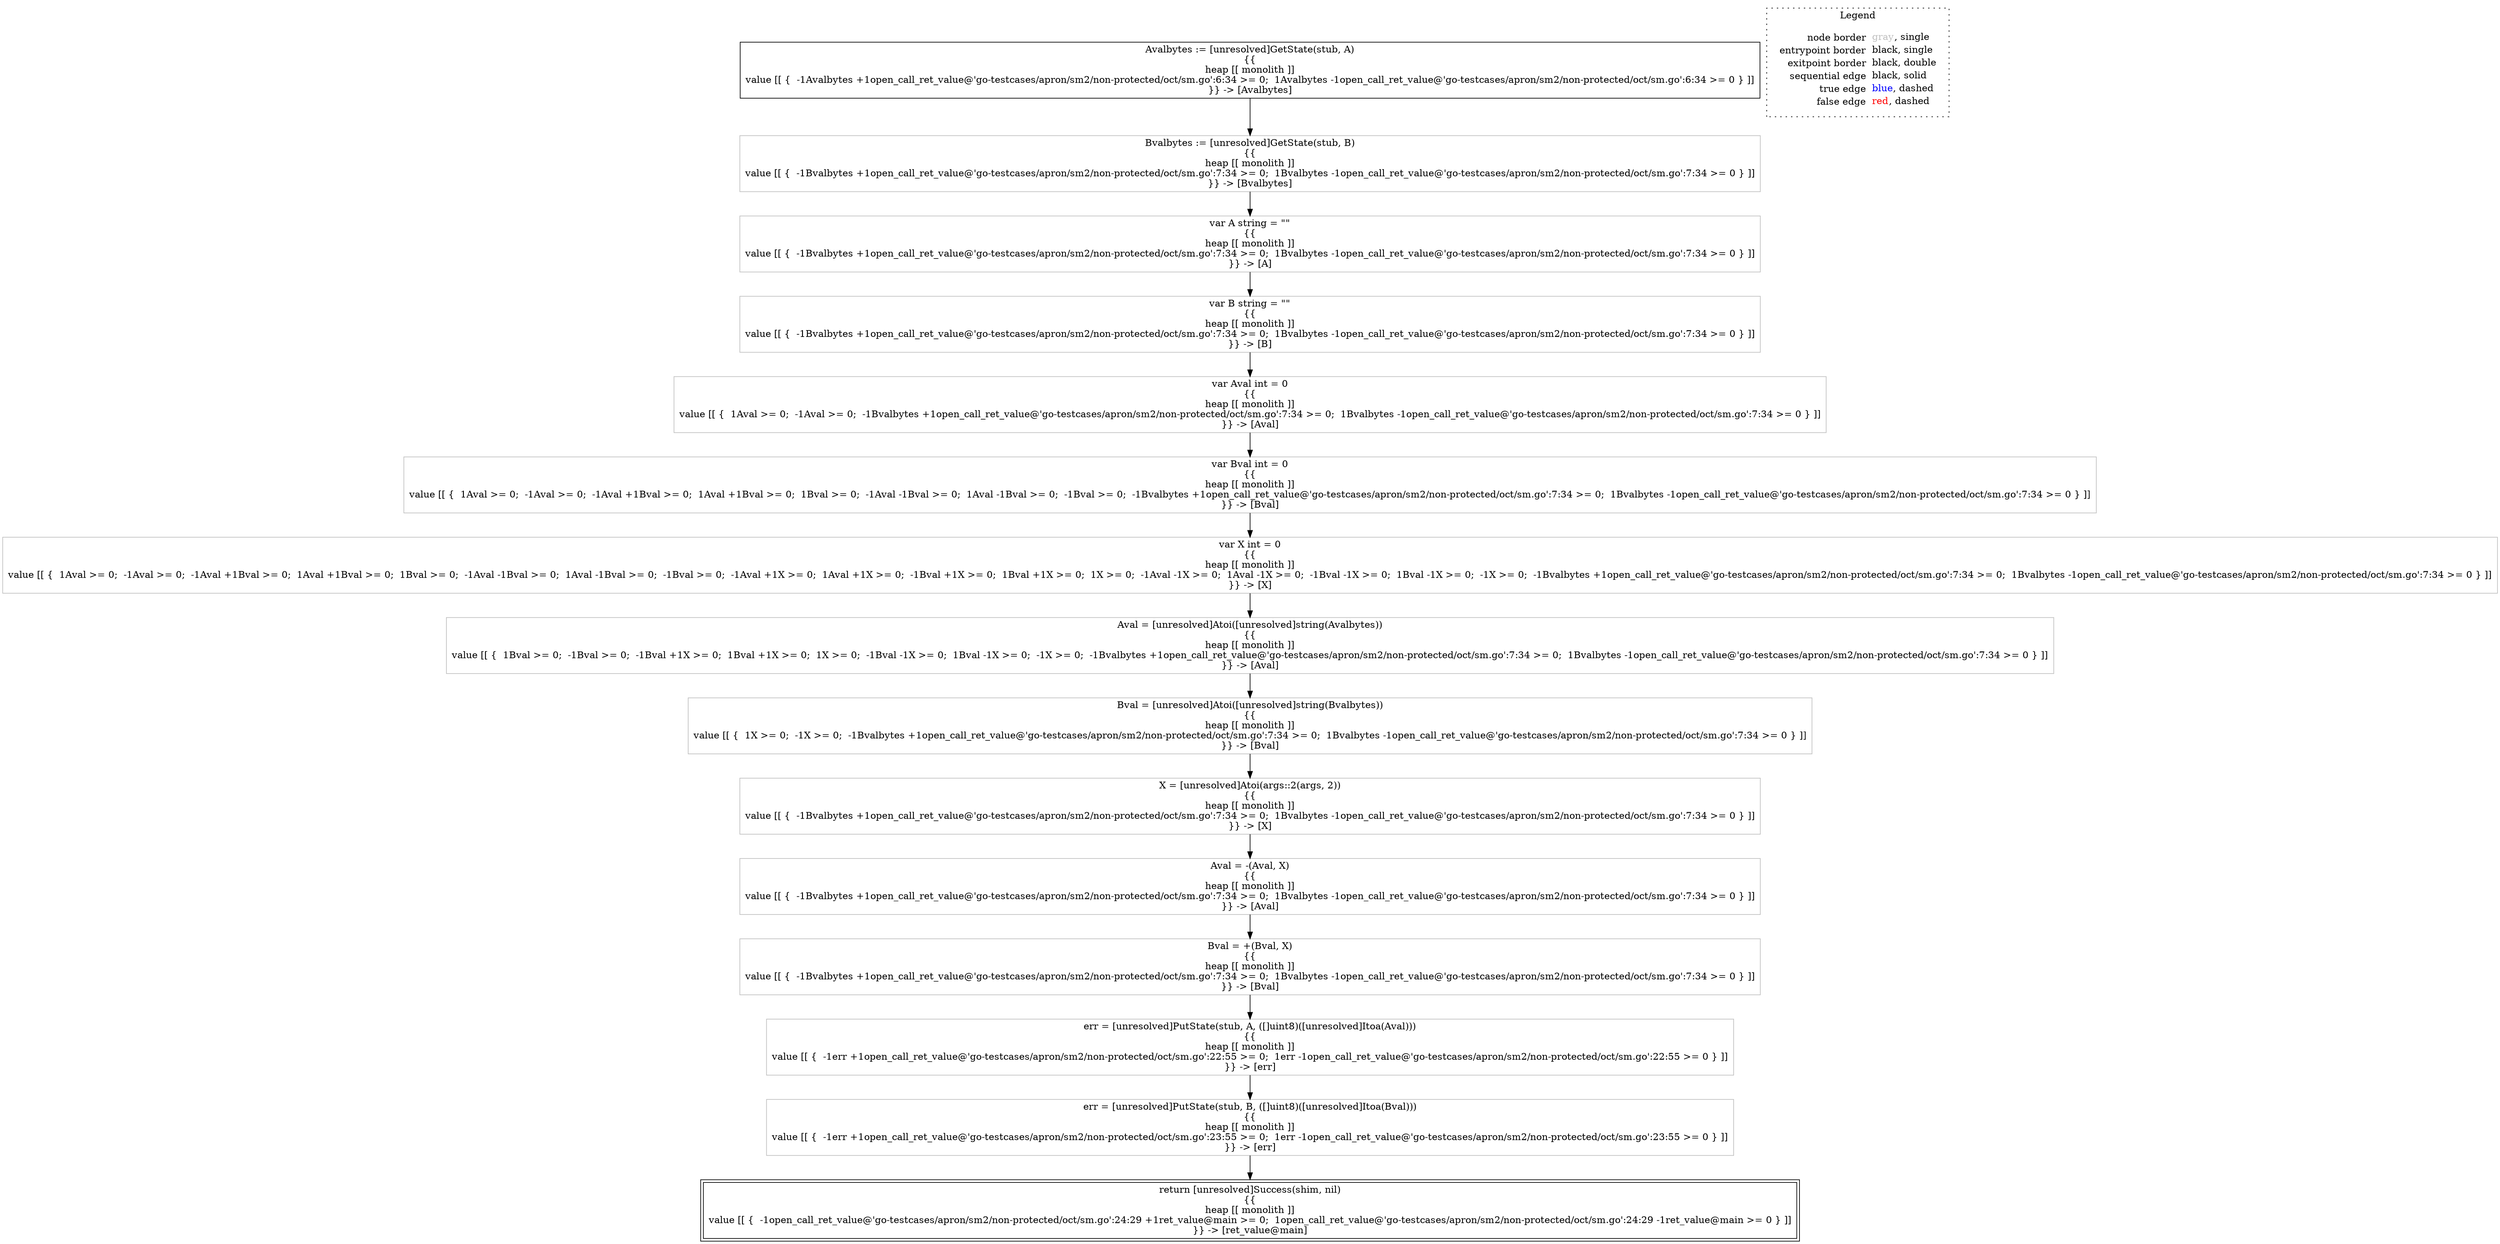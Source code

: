 digraph {
	"node0" [shape="rect",color="black",label=<Avalbytes := [unresolved]GetState(stub, A)<BR/>{{<BR/>heap [[ monolith ]]<BR/>value [[ {  -1Avalbytes +1open_call_ret_value@'go-testcases/apron/sm2/non-protected/oct/sm.go':6:34 &gt;= 0;  1Avalbytes -1open_call_ret_value@'go-testcases/apron/sm2/non-protected/oct/sm.go':6:34 &gt;= 0 } ]]<BR/>}} -&gt; [Avalbytes]>];
	"node1" [shape="rect",color="gray",label=<var A string = &quot;&quot;<BR/>{{<BR/>heap [[ monolith ]]<BR/>value [[ {  -1Bvalbytes +1open_call_ret_value@'go-testcases/apron/sm2/non-protected/oct/sm.go':7:34 &gt;= 0;  1Bvalbytes -1open_call_ret_value@'go-testcases/apron/sm2/non-protected/oct/sm.go':7:34 &gt;= 0 } ]]<BR/>}} -&gt; [A]>];
	"node2" [shape="rect",color="gray",label=<err = [unresolved]PutState(stub, A, ([]uint8)([unresolved]Itoa(Aval)))<BR/>{{<BR/>heap [[ monolith ]]<BR/>value [[ {  -1err +1open_call_ret_value@'go-testcases/apron/sm2/non-protected/oct/sm.go':22:55 &gt;= 0;  1err -1open_call_ret_value@'go-testcases/apron/sm2/non-protected/oct/sm.go':22:55 &gt;= 0 } ]]<BR/>}} -&gt; [err]>];
	"node3" [shape="rect",color="gray",label=<Bval = +(Bval, X)<BR/>{{<BR/>heap [[ monolith ]]<BR/>value [[ {  -1Bvalbytes +1open_call_ret_value@'go-testcases/apron/sm2/non-protected/oct/sm.go':7:34 &gt;= 0;  1Bvalbytes -1open_call_ret_value@'go-testcases/apron/sm2/non-protected/oct/sm.go':7:34 &gt;= 0 } ]]<BR/>}} -&gt; [Bval]>];
	"node4" [shape="rect",color="gray",label=<err = [unresolved]PutState(stub, B, ([]uint8)([unresolved]Itoa(Bval)))<BR/>{{<BR/>heap [[ monolith ]]<BR/>value [[ {  -1err +1open_call_ret_value@'go-testcases/apron/sm2/non-protected/oct/sm.go':23:55 &gt;= 0;  1err -1open_call_ret_value@'go-testcases/apron/sm2/non-protected/oct/sm.go':23:55 &gt;= 0 } ]]<BR/>}} -&gt; [err]>];
	"node5" [shape="rect",color="gray",label=<var Aval int = 0<BR/>{{<BR/>heap [[ monolith ]]<BR/>value [[ {  1Aval &gt;= 0;  -1Aval &gt;= 0;  -1Bvalbytes +1open_call_ret_value@'go-testcases/apron/sm2/non-protected/oct/sm.go':7:34 &gt;= 0;  1Bvalbytes -1open_call_ret_value@'go-testcases/apron/sm2/non-protected/oct/sm.go':7:34 &gt;= 0 } ]]<BR/>}} -&gt; [Aval]>];
	"node6" [shape="rect",color="gray",label=<Aval = -(Aval, X)<BR/>{{<BR/>heap [[ monolith ]]<BR/>value [[ {  -1Bvalbytes +1open_call_ret_value@'go-testcases/apron/sm2/non-protected/oct/sm.go':7:34 &gt;= 0;  1Bvalbytes -1open_call_ret_value@'go-testcases/apron/sm2/non-protected/oct/sm.go':7:34 &gt;= 0 } ]]<BR/>}} -&gt; [Aval]>];
	"node7" [shape="rect",color="gray",label=<Aval = [unresolved]Atoi([unresolved]string(Avalbytes))<BR/>{{<BR/>heap [[ monolith ]]<BR/>value [[ {  1Bval &gt;= 0;  -1Bval &gt;= 0;  -1Bval +1X &gt;= 0;  1Bval +1X &gt;= 0;  1X &gt;= 0;  -1Bval -1X &gt;= 0;  1Bval -1X &gt;= 0;  -1X &gt;= 0;  -1Bvalbytes +1open_call_ret_value@'go-testcases/apron/sm2/non-protected/oct/sm.go':7:34 &gt;= 0;  1Bvalbytes -1open_call_ret_value@'go-testcases/apron/sm2/non-protected/oct/sm.go':7:34 &gt;= 0 } ]]<BR/>}} -&gt; [Aval]>];
	"node8" [shape="rect",color="black",peripheries="2",label=<return [unresolved]Success(shim, nil)<BR/>{{<BR/>heap [[ monolith ]]<BR/>value [[ {  -1open_call_ret_value@'go-testcases/apron/sm2/non-protected/oct/sm.go':24:29 +1ret_value@main &gt;= 0;  1open_call_ret_value@'go-testcases/apron/sm2/non-protected/oct/sm.go':24:29 -1ret_value@main &gt;= 0 } ]]<BR/>}} -&gt; [ret_value@main]>];
	"node9" [shape="rect",color="gray",label=<var Bval int = 0<BR/>{{<BR/>heap [[ monolith ]]<BR/>value [[ {  1Aval &gt;= 0;  -1Aval &gt;= 0;  -1Aval +1Bval &gt;= 0;  1Aval +1Bval &gt;= 0;  1Bval &gt;= 0;  -1Aval -1Bval &gt;= 0;  1Aval -1Bval &gt;= 0;  -1Bval &gt;= 0;  -1Bvalbytes +1open_call_ret_value@'go-testcases/apron/sm2/non-protected/oct/sm.go':7:34 &gt;= 0;  1Bvalbytes -1open_call_ret_value@'go-testcases/apron/sm2/non-protected/oct/sm.go':7:34 &gt;= 0 } ]]<BR/>}} -&gt; [Bval]>];
	"node10" [shape="rect",color="gray",label=<Bval = [unresolved]Atoi([unresolved]string(Bvalbytes))<BR/>{{<BR/>heap [[ monolith ]]<BR/>value [[ {  1X &gt;= 0;  -1X &gt;= 0;  -1Bvalbytes +1open_call_ret_value@'go-testcases/apron/sm2/non-protected/oct/sm.go':7:34 &gt;= 0;  1Bvalbytes -1open_call_ret_value@'go-testcases/apron/sm2/non-protected/oct/sm.go':7:34 &gt;= 0 } ]]<BR/>}} -&gt; [Bval]>];
	"node11" [shape="rect",color="gray",label=<X = [unresolved]Atoi(args::2(args, 2))<BR/>{{<BR/>heap [[ monolith ]]<BR/>value [[ {  -1Bvalbytes +1open_call_ret_value@'go-testcases/apron/sm2/non-protected/oct/sm.go':7:34 &gt;= 0;  1Bvalbytes -1open_call_ret_value@'go-testcases/apron/sm2/non-protected/oct/sm.go':7:34 &gt;= 0 } ]]<BR/>}} -&gt; [X]>];
	"node12" [shape="rect",color="gray",label=<var X int = 0<BR/>{{<BR/>heap [[ monolith ]]<BR/>value [[ {  1Aval &gt;= 0;  -1Aval &gt;= 0;  -1Aval +1Bval &gt;= 0;  1Aval +1Bval &gt;= 0;  1Bval &gt;= 0;  -1Aval -1Bval &gt;= 0;  1Aval -1Bval &gt;= 0;  -1Bval &gt;= 0;  -1Aval +1X &gt;= 0;  1Aval +1X &gt;= 0;  -1Bval +1X &gt;= 0;  1Bval +1X &gt;= 0;  1X &gt;= 0;  -1Aval -1X &gt;= 0;  1Aval -1X &gt;= 0;  -1Bval -1X &gt;= 0;  1Bval -1X &gt;= 0;  -1X &gt;= 0;  -1Bvalbytes +1open_call_ret_value@'go-testcases/apron/sm2/non-protected/oct/sm.go':7:34 &gt;= 0;  1Bvalbytes -1open_call_ret_value@'go-testcases/apron/sm2/non-protected/oct/sm.go':7:34 &gt;= 0 } ]]<BR/>}} -&gt; [X]>];
	"node13" [shape="rect",color="gray",label=<var B string = &quot;&quot;<BR/>{{<BR/>heap [[ monolith ]]<BR/>value [[ {  -1Bvalbytes +1open_call_ret_value@'go-testcases/apron/sm2/non-protected/oct/sm.go':7:34 &gt;= 0;  1Bvalbytes -1open_call_ret_value@'go-testcases/apron/sm2/non-protected/oct/sm.go':7:34 &gt;= 0 } ]]<BR/>}} -&gt; [B]>];
	"node14" [shape="rect",color="gray",label=<Bvalbytes := [unresolved]GetState(stub, B)<BR/>{{<BR/>heap [[ monolith ]]<BR/>value [[ {  -1Bvalbytes +1open_call_ret_value@'go-testcases/apron/sm2/non-protected/oct/sm.go':7:34 &gt;= 0;  1Bvalbytes -1open_call_ret_value@'go-testcases/apron/sm2/non-protected/oct/sm.go':7:34 &gt;= 0 } ]]<BR/>}} -&gt; [Bvalbytes]>];
	"node0" -> "node14" [color="black"];
	"node1" -> "node13" [color="black"];
	"node2" -> "node4" [color="black"];
	"node3" -> "node2" [color="black"];
	"node4" -> "node8" [color="black"];
	"node5" -> "node9" [color="black"];
	"node6" -> "node3" [color="black"];
	"node7" -> "node10" [color="black"];
	"node9" -> "node12" [color="black"];
	"node10" -> "node11" [color="black"];
	"node11" -> "node6" [color="black"];
	"node12" -> "node7" [color="black"];
	"node13" -> "node5" [color="black"];
	"node14" -> "node1" [color="black"];
subgraph cluster_legend {
	label="Legend";
	style=dotted;
	node [shape=plaintext];
	"legend" [label=<<table border="0" cellpadding="2" cellspacing="0" cellborder="0"><tr><td align="right">node border&nbsp;</td><td align="left"><font color="gray">gray</font>, single</td></tr><tr><td align="right">entrypoint border&nbsp;</td><td align="left"><font color="black">black</font>, single</td></tr><tr><td align="right">exitpoint border&nbsp;</td><td align="left"><font color="black">black</font>, double</td></tr><tr><td align="right">sequential edge&nbsp;</td><td align="left"><font color="black">black</font>, solid</td></tr><tr><td align="right">true edge&nbsp;</td><td align="left"><font color="blue">blue</font>, dashed</td></tr><tr><td align="right">false edge&nbsp;</td><td align="left"><font color="red">red</font>, dashed</td></tr></table>>];
}

}
